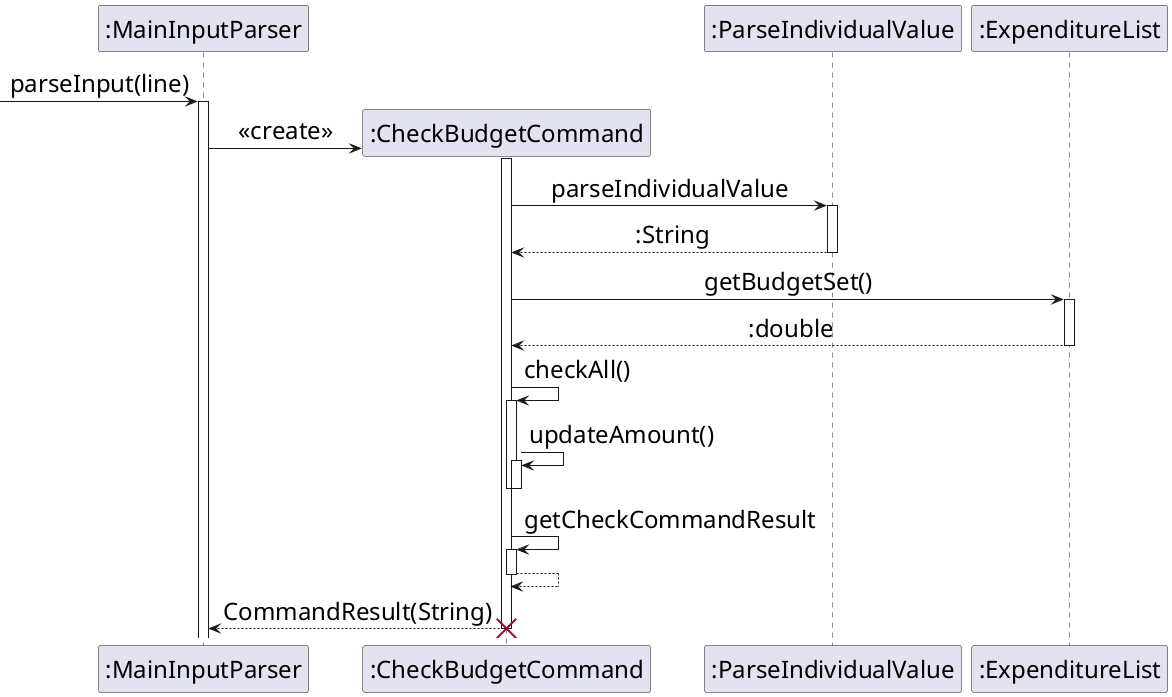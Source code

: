 @startuml
!define AWSPUML https://cdn.rawgit.com/Willibaur/PlantUML_AWS/07362bc9/
skinparam defaultTextAlignment center
!define ICONURLAWSPUML https://raw.githubusercontent.com/Willibaur/PlantUML_AWS/07362bc9/
!define AWSPUML_SPRITESURL https://raw.githubusercontent.com/rabelenda/cicon-plantuml-sprites/v2.0/
!define AWSPUML_NOBORDER
skinparam defaultFontSize 24

participant ":MainInputParser" as MainInputParser
-> MainInputParser: parseInput(line)
activate MainInputParser

participant ":CheckBudgetCommand" as CheckBudgetCommand

MainInputParser->CheckBudgetCommand** : <<create>>
activate CheckBudgetCommand
participant ":ParseIndividualValue" as ParseIndividualValue
CheckBudgetCommand->ParseIndividualValue : parseIndividualValue
activate ParseIndividualValue
return :String
participant ":ExpenditureList" as ExpenditureList
CheckBudgetCommand->ExpenditureList : getBudgetSet()
activate ExpenditureList
return :double

autoactivate on
CheckBudgetCommand->CheckBudgetCommand : checkAll()
CheckBudgetCommand->CheckBudgetCommand : updateAmount()
deactivate CheckBudgetCommand
deactivate CheckBudgetCommand
CheckBudgetCommand-> CheckBudgetCommand : getCheckCommandResult
return
CheckBudgetCommand --> MainInputParser : CommandResult(String)
destroy CheckBudgetCommand
@enduml